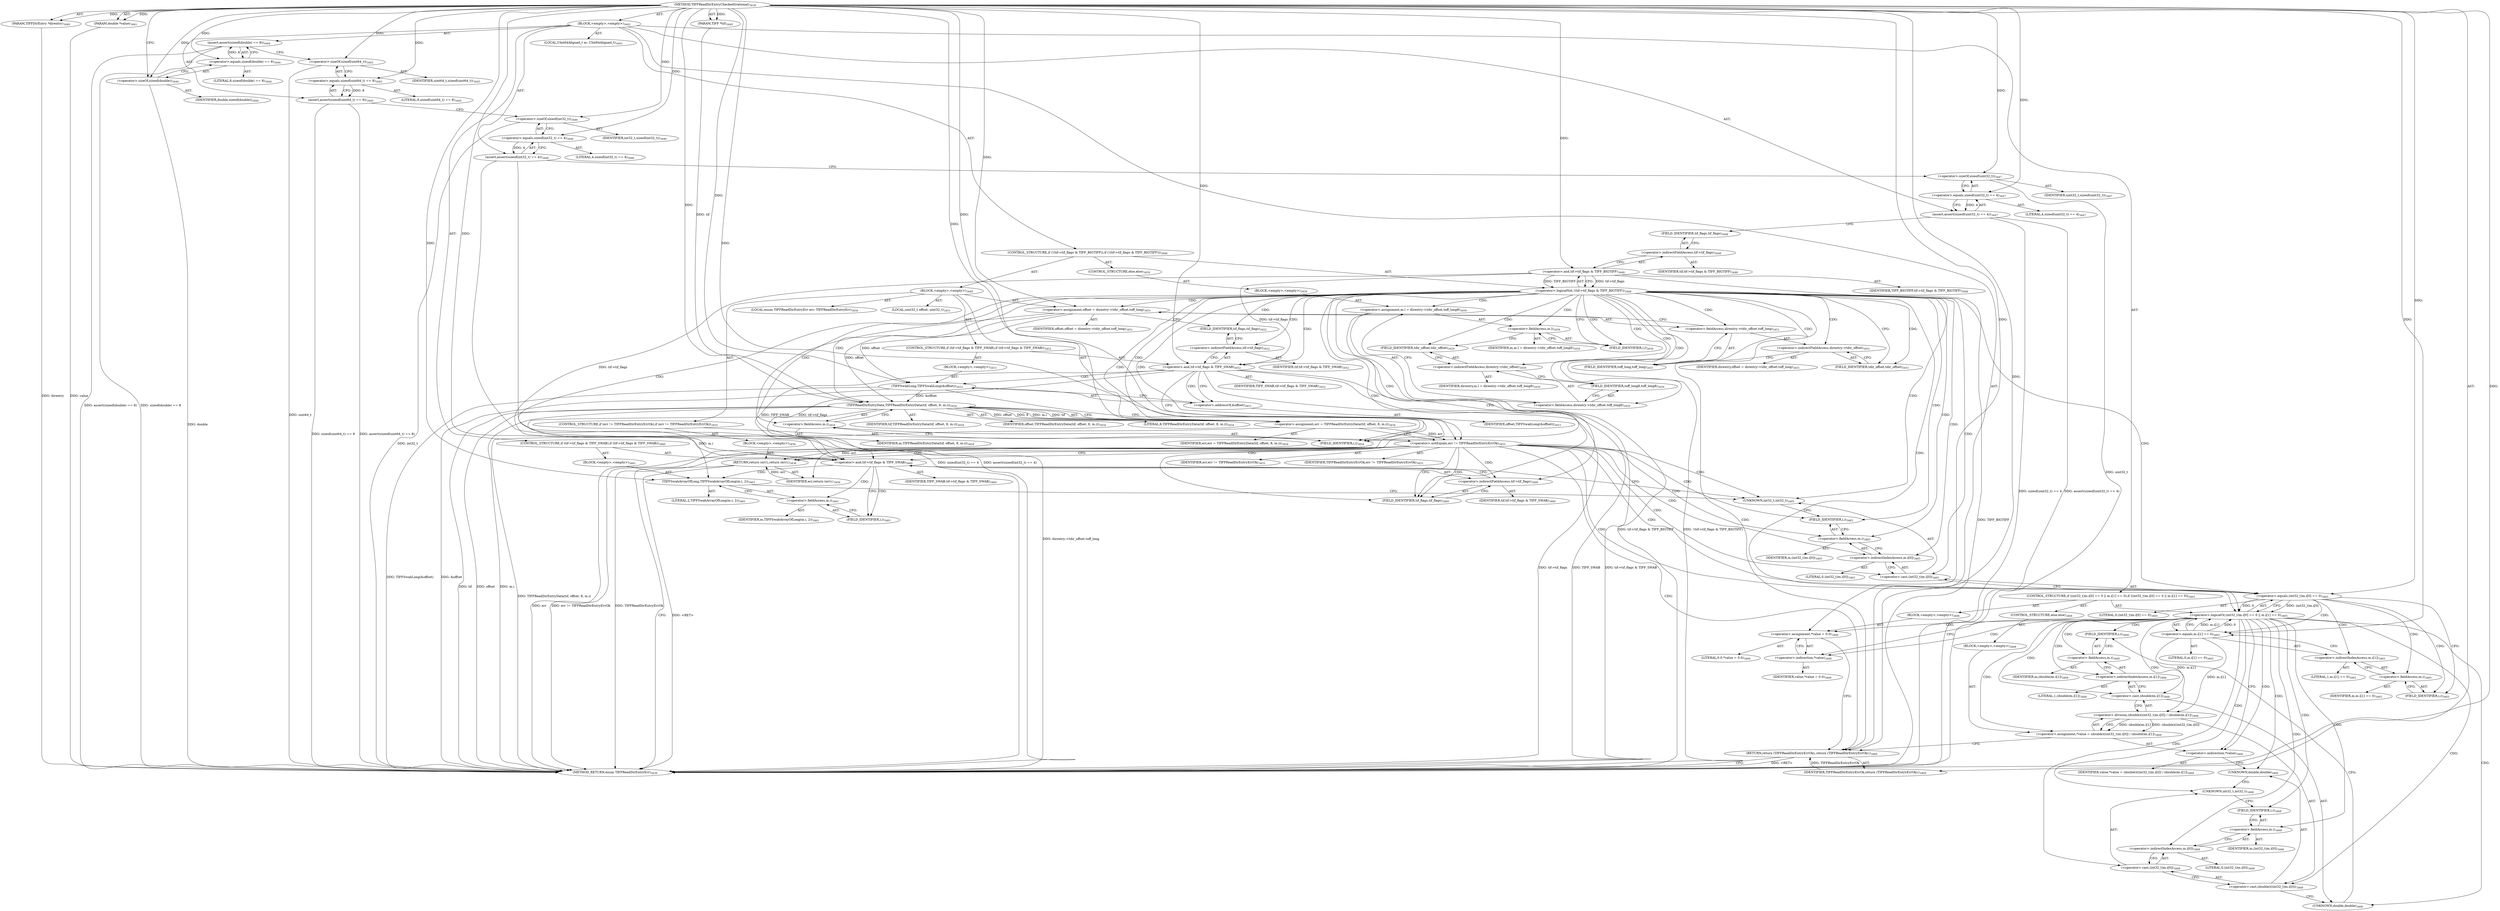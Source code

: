 digraph "TIFFReadDirEntryCheckedSrational" {  
"87036" [label = <(METHOD,TIFFReadDirEntryCheckedSrational)<SUB>3439</SUB>> ]
"87037" [label = <(PARAM,TIFF *tif)<SUB>3440</SUB>> ]
"87038" [label = <(PARAM,TIFFDirEntry *direntry)<SUB>3440</SUB>> ]
"87039" [label = <(PARAM,double *value)<SUB>3441</SUB>> ]
"87040" [label = <(BLOCK,&lt;empty&gt;,&lt;empty&gt;)<SUB>3442</SUB>> ]
"87041" [label = <(LOCAL,UInt64Aligned_t m: UInt64Aligned_t)<SUB>3443</SUB>> ]
"87042" [label = <(assert,assert(sizeof(double) == 8))<SUB>3444</SUB>> ]
"87043" [label = <(&lt;operator&gt;.equals,sizeof(double) == 8)<SUB>3444</SUB>> ]
"87044" [label = <(&lt;operator&gt;.sizeOf,sizeof(double))<SUB>3444</SUB>> ]
"87045" [label = <(IDENTIFIER,double,sizeof(double))<SUB>3444</SUB>> ]
"87046" [label = <(LITERAL,8,sizeof(double) == 8)<SUB>3444</SUB>> ]
"87047" [label = <(assert,assert(sizeof(uint64_t) == 8))<SUB>3445</SUB>> ]
"87048" [label = <(&lt;operator&gt;.equals,sizeof(uint64_t) == 8)<SUB>3445</SUB>> ]
"87049" [label = <(&lt;operator&gt;.sizeOf,sizeof(uint64_t))<SUB>3445</SUB>> ]
"87050" [label = <(IDENTIFIER,uint64_t,sizeof(uint64_t))<SUB>3445</SUB>> ]
"87051" [label = <(LITERAL,8,sizeof(uint64_t) == 8)<SUB>3445</SUB>> ]
"87052" [label = <(assert,assert(sizeof(int32_t) == 4))<SUB>3446</SUB>> ]
"87053" [label = <(&lt;operator&gt;.equals,sizeof(int32_t) == 4)<SUB>3446</SUB>> ]
"87054" [label = <(&lt;operator&gt;.sizeOf,sizeof(int32_t))<SUB>3446</SUB>> ]
"87055" [label = <(IDENTIFIER,int32_t,sizeof(int32_t))<SUB>3446</SUB>> ]
"87056" [label = <(LITERAL,4,sizeof(int32_t) == 4)<SUB>3446</SUB>> ]
"87057" [label = <(assert,assert(sizeof(uint32_t) == 4))<SUB>3447</SUB>> ]
"87058" [label = <(&lt;operator&gt;.equals,sizeof(uint32_t) == 4)<SUB>3447</SUB>> ]
"87059" [label = <(&lt;operator&gt;.sizeOf,sizeof(uint32_t))<SUB>3447</SUB>> ]
"87060" [label = <(IDENTIFIER,uint32_t,sizeof(uint32_t))<SUB>3447</SUB>> ]
"87061" [label = <(LITERAL,4,sizeof(uint32_t) == 4)<SUB>3447</SUB>> ]
"87062" [label = <(CONTROL_STRUCTURE,if (!(tif-&gt;tif_flags &amp; TIFF_BIGTIFF)),if (!(tif-&gt;tif_flags &amp; TIFF_BIGTIFF)))<SUB>3448</SUB>> ]
"87063" [label = <(&lt;operator&gt;.logicalNot,!(tif-&gt;tif_flags &amp; TIFF_BIGTIFF))<SUB>3448</SUB>> ]
"87064" [label = <(&lt;operator&gt;.and,tif-&gt;tif_flags &amp; TIFF_BIGTIFF)<SUB>3448</SUB>> ]
"87065" [label = <(&lt;operator&gt;.indirectFieldAccess,tif-&gt;tif_flags)<SUB>3448</SUB>> ]
"87066" [label = <(IDENTIFIER,tif,tif-&gt;tif_flags &amp; TIFF_BIGTIFF)<SUB>3448</SUB>> ]
"87067" [label = <(FIELD_IDENTIFIER,tif_flags,tif_flags)<SUB>3448</SUB>> ]
"87068" [label = <(IDENTIFIER,TIFF_BIGTIFF,tif-&gt;tif_flags &amp; TIFF_BIGTIFF)<SUB>3448</SUB>> ]
"87069" [label = <(BLOCK,&lt;empty&gt;,&lt;empty&gt;)<SUB>3449</SUB>> ]
"87070" [label = <(LOCAL,enum TIFFReadDirEntryErr err: TIFFReadDirEntryErr)<SUB>3450</SUB>> ]
"87071" [label = <(LOCAL,uint32_t offset: uint32_t)<SUB>3451</SUB>> ]
"87072" [label = <(&lt;operator&gt;.assignment,offset = direntry-&gt;tdir_offset.toff_long)<SUB>3451</SUB>> ]
"87073" [label = <(IDENTIFIER,offset,offset = direntry-&gt;tdir_offset.toff_long)<SUB>3451</SUB>> ]
"87074" [label = <(&lt;operator&gt;.fieldAccess,direntry-&gt;tdir_offset.toff_long)<SUB>3451</SUB>> ]
"87075" [label = <(&lt;operator&gt;.indirectFieldAccess,direntry-&gt;tdir_offset)<SUB>3451</SUB>> ]
"87076" [label = <(IDENTIFIER,direntry,offset = direntry-&gt;tdir_offset.toff_long)<SUB>3451</SUB>> ]
"87077" [label = <(FIELD_IDENTIFIER,tdir_offset,tdir_offset)<SUB>3451</SUB>> ]
"87078" [label = <(FIELD_IDENTIFIER,toff_long,toff_long)<SUB>3451</SUB>> ]
"87079" [label = <(CONTROL_STRUCTURE,if (tif-&gt;tif_flags &amp; TIFF_SWAB),if (tif-&gt;tif_flags &amp; TIFF_SWAB))<SUB>3452</SUB>> ]
"87080" [label = <(&lt;operator&gt;.and,tif-&gt;tif_flags &amp; TIFF_SWAB)<SUB>3452</SUB>> ]
"87081" [label = <(&lt;operator&gt;.indirectFieldAccess,tif-&gt;tif_flags)<SUB>3452</SUB>> ]
"87082" [label = <(IDENTIFIER,tif,tif-&gt;tif_flags &amp; TIFF_SWAB)<SUB>3452</SUB>> ]
"87083" [label = <(FIELD_IDENTIFIER,tif_flags,tif_flags)<SUB>3452</SUB>> ]
"87084" [label = <(IDENTIFIER,TIFF_SWAB,tif-&gt;tif_flags &amp; TIFF_SWAB)<SUB>3452</SUB>> ]
"87085" [label = <(BLOCK,&lt;empty&gt;,&lt;empty&gt;)<SUB>3453</SUB>> ]
"87086" [label = <(TIFFSwabLong,TIFFSwabLong(&amp;offset))<SUB>3453</SUB>> ]
"87087" [label = <(&lt;operator&gt;.addressOf,&amp;offset)<SUB>3453</SUB>> ]
"87088" [label = <(IDENTIFIER,offset,TIFFSwabLong(&amp;offset))<SUB>3453</SUB>> ]
"87089" [label = <(&lt;operator&gt;.assignment,err = TIFFReadDirEntryData(tif, offset, 8, m.i))<SUB>3454</SUB>> ]
"87090" [label = <(IDENTIFIER,err,err = TIFFReadDirEntryData(tif, offset, 8, m.i))<SUB>3454</SUB>> ]
"87091" [label = <(TIFFReadDirEntryData,TIFFReadDirEntryData(tif, offset, 8, m.i))<SUB>3454</SUB>> ]
"87092" [label = <(IDENTIFIER,tif,TIFFReadDirEntryData(tif, offset, 8, m.i))<SUB>3454</SUB>> ]
"87093" [label = <(IDENTIFIER,offset,TIFFReadDirEntryData(tif, offset, 8, m.i))<SUB>3454</SUB>> ]
"87094" [label = <(LITERAL,8,TIFFReadDirEntryData(tif, offset, 8, m.i))<SUB>3454</SUB>> ]
"87095" [label = <(&lt;operator&gt;.fieldAccess,m.i)<SUB>3454</SUB>> ]
"87096" [label = <(IDENTIFIER,m,TIFFReadDirEntryData(tif, offset, 8, m.i))<SUB>3454</SUB>> ]
"87097" [label = <(FIELD_IDENTIFIER,i,i)<SUB>3454</SUB>> ]
"87098" [label = <(CONTROL_STRUCTURE,if (err != TIFFReadDirEntryErrOk),if (err != TIFFReadDirEntryErrOk))<SUB>3455</SUB>> ]
"87099" [label = <(&lt;operator&gt;.notEquals,err != TIFFReadDirEntryErrOk)<SUB>3455</SUB>> ]
"87100" [label = <(IDENTIFIER,err,err != TIFFReadDirEntryErrOk)<SUB>3455</SUB>> ]
"87101" [label = <(IDENTIFIER,TIFFReadDirEntryErrOk,err != TIFFReadDirEntryErrOk)<SUB>3455</SUB>> ]
"87102" [label = <(BLOCK,&lt;empty&gt;,&lt;empty&gt;)<SUB>3456</SUB>> ]
"87103" [label = <(RETURN,return (err);,return (err);)<SUB>3456</SUB>> ]
"87104" [label = <(IDENTIFIER,err,return (err);)<SUB>3456</SUB>> ]
"87105" [label = <(CONTROL_STRUCTURE,else,else)<SUB>3459</SUB>> ]
"87106" [label = <(BLOCK,&lt;empty&gt;,&lt;empty&gt;)<SUB>3459</SUB>> ]
"87107" [label = <(&lt;operator&gt;.assignment,m.l = direntry-&gt;tdir_offset.toff_long8)<SUB>3459</SUB>> ]
"87108" [label = <(&lt;operator&gt;.fieldAccess,m.l)<SUB>3459</SUB>> ]
"87109" [label = <(IDENTIFIER,m,m.l = direntry-&gt;tdir_offset.toff_long8)<SUB>3459</SUB>> ]
"87110" [label = <(FIELD_IDENTIFIER,l,l)<SUB>3459</SUB>> ]
"87111" [label = <(&lt;operator&gt;.fieldAccess,direntry-&gt;tdir_offset.toff_long8)<SUB>3459</SUB>> ]
"87112" [label = <(&lt;operator&gt;.indirectFieldAccess,direntry-&gt;tdir_offset)<SUB>3459</SUB>> ]
"87113" [label = <(IDENTIFIER,direntry,m.l = direntry-&gt;tdir_offset.toff_long8)<SUB>3459</SUB>> ]
"87114" [label = <(FIELD_IDENTIFIER,tdir_offset,tdir_offset)<SUB>3459</SUB>> ]
"87115" [label = <(FIELD_IDENTIFIER,toff_long8,toff_long8)<SUB>3459</SUB>> ]
"87116" [label = <(CONTROL_STRUCTURE,if (tif-&gt;tif_flags &amp; TIFF_SWAB),if (tif-&gt;tif_flags &amp; TIFF_SWAB))<SUB>3460</SUB>> ]
"87117" [label = <(&lt;operator&gt;.and,tif-&gt;tif_flags &amp; TIFF_SWAB)<SUB>3460</SUB>> ]
"87118" [label = <(&lt;operator&gt;.indirectFieldAccess,tif-&gt;tif_flags)<SUB>3460</SUB>> ]
"87119" [label = <(IDENTIFIER,tif,tif-&gt;tif_flags &amp; TIFF_SWAB)<SUB>3460</SUB>> ]
"87120" [label = <(FIELD_IDENTIFIER,tif_flags,tif_flags)<SUB>3460</SUB>> ]
"87121" [label = <(IDENTIFIER,TIFF_SWAB,tif-&gt;tif_flags &amp; TIFF_SWAB)<SUB>3460</SUB>> ]
"87122" [label = <(BLOCK,&lt;empty&gt;,&lt;empty&gt;)<SUB>3461</SUB>> ]
"87123" [label = <(TIFFSwabArrayOfLong,TIFFSwabArrayOfLong(m.i, 2))<SUB>3461</SUB>> ]
"87124" [label = <(&lt;operator&gt;.fieldAccess,m.i)<SUB>3461</SUB>> ]
"87125" [label = <(IDENTIFIER,m,TIFFSwabArrayOfLong(m.i, 2))<SUB>3461</SUB>> ]
"87126" [label = <(FIELD_IDENTIFIER,i,i)<SUB>3461</SUB>> ]
"87127" [label = <(LITERAL,2,TIFFSwabArrayOfLong(m.i, 2))<SUB>3461</SUB>> ]
"87128" [label = <(CONTROL_STRUCTURE,if ((int32_t)m.i[0] == 0 || m.i[1] == 0),if ((int32_t)m.i[0] == 0 || m.i[1] == 0))<SUB>3465</SUB>> ]
"87129" [label = <(&lt;operator&gt;.logicalOr,(int32_t)m.i[0] == 0 || m.i[1] == 0)<SUB>3465</SUB>> ]
"87130" [label = <(&lt;operator&gt;.equals,(int32_t)m.i[0] == 0)<SUB>3465</SUB>> ]
"87131" [label = <(&lt;operator&gt;.cast,(int32_t)m.i[0])<SUB>3465</SUB>> ]
"87132" [label = <(UNKNOWN,int32_t,int32_t)<SUB>3465</SUB>> ]
"87133" [label = <(&lt;operator&gt;.indirectIndexAccess,m.i[0])<SUB>3465</SUB>> ]
"87134" [label = <(&lt;operator&gt;.fieldAccess,m.i)<SUB>3465</SUB>> ]
"87135" [label = <(IDENTIFIER,m,(int32_t)m.i[0])<SUB>3465</SUB>> ]
"87136" [label = <(FIELD_IDENTIFIER,i,i)<SUB>3465</SUB>> ]
"87137" [label = <(LITERAL,0,(int32_t)m.i[0])<SUB>3465</SUB>> ]
"87138" [label = <(LITERAL,0,(int32_t)m.i[0] == 0)<SUB>3465</SUB>> ]
"87139" [label = <(&lt;operator&gt;.equals,m.i[1] == 0)<SUB>3465</SUB>> ]
"87140" [label = <(&lt;operator&gt;.indirectIndexAccess,m.i[1])<SUB>3465</SUB>> ]
"87141" [label = <(&lt;operator&gt;.fieldAccess,m.i)<SUB>3465</SUB>> ]
"87142" [label = <(IDENTIFIER,m,m.i[1] == 0)<SUB>3465</SUB>> ]
"87143" [label = <(FIELD_IDENTIFIER,i,i)<SUB>3465</SUB>> ]
"87144" [label = <(LITERAL,1,m.i[1] == 0)<SUB>3465</SUB>> ]
"87145" [label = <(LITERAL,0,m.i[1] == 0)<SUB>3465</SUB>> ]
"87146" [label = <(BLOCK,&lt;empty&gt;,&lt;empty&gt;)<SUB>3466</SUB>> ]
"87147" [label = <(&lt;operator&gt;.assignment,*value = 0.0)<SUB>3466</SUB>> ]
"87148" [label = <(&lt;operator&gt;.indirection,*value)<SUB>3466</SUB>> ]
"87149" [label = <(IDENTIFIER,value,*value = 0.0)<SUB>3466</SUB>> ]
"87150" [label = <(LITERAL,0.0,*value = 0.0)<SUB>3466</SUB>> ]
"87151" [label = <(CONTROL_STRUCTURE,else,else)<SUB>3468</SUB>> ]
"87152" [label = <(BLOCK,&lt;empty&gt;,&lt;empty&gt;)<SUB>3468</SUB>> ]
"87153" [label = <(&lt;operator&gt;.assignment,*value = (double)((int32_t)m.i[0]) / (double)m.i[1])<SUB>3468</SUB>> ]
"87154" [label = <(&lt;operator&gt;.indirection,*value)<SUB>3468</SUB>> ]
"87155" [label = <(IDENTIFIER,value,*value = (double)((int32_t)m.i[0]) / (double)m.i[1])<SUB>3468</SUB>> ]
"87156" [label = <(&lt;operator&gt;.division,(double)((int32_t)m.i[0]) / (double)m.i[1])<SUB>3468</SUB>> ]
"87157" [label = <(&lt;operator&gt;.cast,(double)((int32_t)m.i[0]))<SUB>3468</SUB>> ]
"87158" [label = <(UNKNOWN,double,double)<SUB>3468</SUB>> ]
"87159" [label = <(&lt;operator&gt;.cast,(int32_t)m.i[0])<SUB>3468</SUB>> ]
"87160" [label = <(UNKNOWN,int32_t,int32_t)<SUB>3468</SUB>> ]
"87161" [label = <(&lt;operator&gt;.indirectIndexAccess,m.i[0])<SUB>3468</SUB>> ]
"87162" [label = <(&lt;operator&gt;.fieldAccess,m.i)<SUB>3468</SUB>> ]
"87163" [label = <(IDENTIFIER,m,(int32_t)m.i[0])<SUB>3468</SUB>> ]
"87164" [label = <(FIELD_IDENTIFIER,i,i)<SUB>3468</SUB>> ]
"87165" [label = <(LITERAL,0,(int32_t)m.i[0])<SUB>3468</SUB>> ]
"87166" [label = <(&lt;operator&gt;.cast,(double)m.i[1])<SUB>3468</SUB>> ]
"87167" [label = <(UNKNOWN,double,double)<SUB>3468</SUB>> ]
"87168" [label = <(&lt;operator&gt;.indirectIndexAccess,m.i[1])<SUB>3468</SUB>> ]
"87169" [label = <(&lt;operator&gt;.fieldAccess,m.i)<SUB>3468</SUB>> ]
"87170" [label = <(IDENTIFIER,m,(double)m.i[1])<SUB>3468</SUB>> ]
"87171" [label = <(FIELD_IDENTIFIER,i,i)<SUB>3468</SUB>> ]
"87172" [label = <(LITERAL,1,(double)m.i[1])<SUB>3468</SUB>> ]
"87173" [label = <(RETURN,return (TIFFReadDirEntryErrOk);,return (TIFFReadDirEntryErrOk);)<SUB>3469</SUB>> ]
"87174" [label = <(IDENTIFIER,TIFFReadDirEntryErrOk,return (TIFFReadDirEntryErrOk);)<SUB>3469</SUB>> ]
"87175" [label = <(METHOD_RETURN,enum TIFFReadDirEntryErr)<SUB>3439</SUB>> ]
  "87036" -> "87037"  [ label = "AST: "] 
  "87036" -> "87038"  [ label = "AST: "] 
  "87036" -> "87039"  [ label = "AST: "] 
  "87036" -> "87040"  [ label = "AST: "] 
  "87036" -> "87175"  [ label = "AST: "] 
  "87040" -> "87041"  [ label = "AST: "] 
  "87040" -> "87042"  [ label = "AST: "] 
  "87040" -> "87047"  [ label = "AST: "] 
  "87040" -> "87052"  [ label = "AST: "] 
  "87040" -> "87057"  [ label = "AST: "] 
  "87040" -> "87062"  [ label = "AST: "] 
  "87040" -> "87116"  [ label = "AST: "] 
  "87040" -> "87128"  [ label = "AST: "] 
  "87040" -> "87173"  [ label = "AST: "] 
  "87042" -> "87043"  [ label = "AST: "] 
  "87043" -> "87044"  [ label = "AST: "] 
  "87043" -> "87046"  [ label = "AST: "] 
  "87044" -> "87045"  [ label = "AST: "] 
  "87047" -> "87048"  [ label = "AST: "] 
  "87048" -> "87049"  [ label = "AST: "] 
  "87048" -> "87051"  [ label = "AST: "] 
  "87049" -> "87050"  [ label = "AST: "] 
  "87052" -> "87053"  [ label = "AST: "] 
  "87053" -> "87054"  [ label = "AST: "] 
  "87053" -> "87056"  [ label = "AST: "] 
  "87054" -> "87055"  [ label = "AST: "] 
  "87057" -> "87058"  [ label = "AST: "] 
  "87058" -> "87059"  [ label = "AST: "] 
  "87058" -> "87061"  [ label = "AST: "] 
  "87059" -> "87060"  [ label = "AST: "] 
  "87062" -> "87063"  [ label = "AST: "] 
  "87062" -> "87069"  [ label = "AST: "] 
  "87062" -> "87105"  [ label = "AST: "] 
  "87063" -> "87064"  [ label = "AST: "] 
  "87064" -> "87065"  [ label = "AST: "] 
  "87064" -> "87068"  [ label = "AST: "] 
  "87065" -> "87066"  [ label = "AST: "] 
  "87065" -> "87067"  [ label = "AST: "] 
  "87069" -> "87070"  [ label = "AST: "] 
  "87069" -> "87071"  [ label = "AST: "] 
  "87069" -> "87072"  [ label = "AST: "] 
  "87069" -> "87079"  [ label = "AST: "] 
  "87069" -> "87089"  [ label = "AST: "] 
  "87069" -> "87098"  [ label = "AST: "] 
  "87072" -> "87073"  [ label = "AST: "] 
  "87072" -> "87074"  [ label = "AST: "] 
  "87074" -> "87075"  [ label = "AST: "] 
  "87074" -> "87078"  [ label = "AST: "] 
  "87075" -> "87076"  [ label = "AST: "] 
  "87075" -> "87077"  [ label = "AST: "] 
  "87079" -> "87080"  [ label = "AST: "] 
  "87079" -> "87085"  [ label = "AST: "] 
  "87080" -> "87081"  [ label = "AST: "] 
  "87080" -> "87084"  [ label = "AST: "] 
  "87081" -> "87082"  [ label = "AST: "] 
  "87081" -> "87083"  [ label = "AST: "] 
  "87085" -> "87086"  [ label = "AST: "] 
  "87086" -> "87087"  [ label = "AST: "] 
  "87087" -> "87088"  [ label = "AST: "] 
  "87089" -> "87090"  [ label = "AST: "] 
  "87089" -> "87091"  [ label = "AST: "] 
  "87091" -> "87092"  [ label = "AST: "] 
  "87091" -> "87093"  [ label = "AST: "] 
  "87091" -> "87094"  [ label = "AST: "] 
  "87091" -> "87095"  [ label = "AST: "] 
  "87095" -> "87096"  [ label = "AST: "] 
  "87095" -> "87097"  [ label = "AST: "] 
  "87098" -> "87099"  [ label = "AST: "] 
  "87098" -> "87102"  [ label = "AST: "] 
  "87099" -> "87100"  [ label = "AST: "] 
  "87099" -> "87101"  [ label = "AST: "] 
  "87102" -> "87103"  [ label = "AST: "] 
  "87103" -> "87104"  [ label = "AST: "] 
  "87105" -> "87106"  [ label = "AST: "] 
  "87106" -> "87107"  [ label = "AST: "] 
  "87107" -> "87108"  [ label = "AST: "] 
  "87107" -> "87111"  [ label = "AST: "] 
  "87108" -> "87109"  [ label = "AST: "] 
  "87108" -> "87110"  [ label = "AST: "] 
  "87111" -> "87112"  [ label = "AST: "] 
  "87111" -> "87115"  [ label = "AST: "] 
  "87112" -> "87113"  [ label = "AST: "] 
  "87112" -> "87114"  [ label = "AST: "] 
  "87116" -> "87117"  [ label = "AST: "] 
  "87116" -> "87122"  [ label = "AST: "] 
  "87117" -> "87118"  [ label = "AST: "] 
  "87117" -> "87121"  [ label = "AST: "] 
  "87118" -> "87119"  [ label = "AST: "] 
  "87118" -> "87120"  [ label = "AST: "] 
  "87122" -> "87123"  [ label = "AST: "] 
  "87123" -> "87124"  [ label = "AST: "] 
  "87123" -> "87127"  [ label = "AST: "] 
  "87124" -> "87125"  [ label = "AST: "] 
  "87124" -> "87126"  [ label = "AST: "] 
  "87128" -> "87129"  [ label = "AST: "] 
  "87128" -> "87146"  [ label = "AST: "] 
  "87128" -> "87151"  [ label = "AST: "] 
  "87129" -> "87130"  [ label = "AST: "] 
  "87129" -> "87139"  [ label = "AST: "] 
  "87130" -> "87131"  [ label = "AST: "] 
  "87130" -> "87138"  [ label = "AST: "] 
  "87131" -> "87132"  [ label = "AST: "] 
  "87131" -> "87133"  [ label = "AST: "] 
  "87133" -> "87134"  [ label = "AST: "] 
  "87133" -> "87137"  [ label = "AST: "] 
  "87134" -> "87135"  [ label = "AST: "] 
  "87134" -> "87136"  [ label = "AST: "] 
  "87139" -> "87140"  [ label = "AST: "] 
  "87139" -> "87145"  [ label = "AST: "] 
  "87140" -> "87141"  [ label = "AST: "] 
  "87140" -> "87144"  [ label = "AST: "] 
  "87141" -> "87142"  [ label = "AST: "] 
  "87141" -> "87143"  [ label = "AST: "] 
  "87146" -> "87147"  [ label = "AST: "] 
  "87147" -> "87148"  [ label = "AST: "] 
  "87147" -> "87150"  [ label = "AST: "] 
  "87148" -> "87149"  [ label = "AST: "] 
  "87151" -> "87152"  [ label = "AST: "] 
  "87152" -> "87153"  [ label = "AST: "] 
  "87153" -> "87154"  [ label = "AST: "] 
  "87153" -> "87156"  [ label = "AST: "] 
  "87154" -> "87155"  [ label = "AST: "] 
  "87156" -> "87157"  [ label = "AST: "] 
  "87156" -> "87166"  [ label = "AST: "] 
  "87157" -> "87158"  [ label = "AST: "] 
  "87157" -> "87159"  [ label = "AST: "] 
  "87159" -> "87160"  [ label = "AST: "] 
  "87159" -> "87161"  [ label = "AST: "] 
  "87161" -> "87162"  [ label = "AST: "] 
  "87161" -> "87165"  [ label = "AST: "] 
  "87162" -> "87163"  [ label = "AST: "] 
  "87162" -> "87164"  [ label = "AST: "] 
  "87166" -> "87167"  [ label = "AST: "] 
  "87166" -> "87168"  [ label = "AST: "] 
  "87168" -> "87169"  [ label = "AST: "] 
  "87168" -> "87172"  [ label = "AST: "] 
  "87169" -> "87170"  [ label = "AST: "] 
  "87169" -> "87171"  [ label = "AST: "] 
  "87173" -> "87174"  [ label = "AST: "] 
  "87042" -> "87049"  [ label = "CFG: "] 
  "87047" -> "87054"  [ label = "CFG: "] 
  "87052" -> "87059"  [ label = "CFG: "] 
  "87057" -> "87067"  [ label = "CFG: "] 
  "87173" -> "87175"  [ label = "CFG: "] 
  "87043" -> "87042"  [ label = "CFG: "] 
  "87048" -> "87047"  [ label = "CFG: "] 
  "87053" -> "87052"  [ label = "CFG: "] 
  "87058" -> "87057"  [ label = "CFG: "] 
  "87063" -> "87077"  [ label = "CFG: "] 
  "87063" -> "87110"  [ label = "CFG: "] 
  "87117" -> "87132"  [ label = "CFG: "] 
  "87117" -> "87126"  [ label = "CFG: "] 
  "87129" -> "87148"  [ label = "CFG: "] 
  "87129" -> "87154"  [ label = "CFG: "] 
  "87044" -> "87043"  [ label = "CFG: "] 
  "87049" -> "87048"  [ label = "CFG: "] 
  "87054" -> "87053"  [ label = "CFG: "] 
  "87059" -> "87058"  [ label = "CFG: "] 
  "87064" -> "87063"  [ label = "CFG: "] 
  "87072" -> "87083"  [ label = "CFG: "] 
  "87089" -> "87099"  [ label = "CFG: "] 
  "87118" -> "87117"  [ label = "CFG: "] 
  "87123" -> "87132"  [ label = "CFG: "] 
  "87130" -> "87129"  [ label = "CFG: "] 
  "87130" -> "87143"  [ label = "CFG: "] 
  "87139" -> "87129"  [ label = "CFG: "] 
  "87147" -> "87173"  [ label = "CFG: "] 
  "87065" -> "87064"  [ label = "CFG: "] 
  "87074" -> "87072"  [ label = "CFG: "] 
  "87080" -> "87087"  [ label = "CFG: "] 
  "87080" -> "87097"  [ label = "CFG: "] 
  "87091" -> "87089"  [ label = "CFG: "] 
  "87099" -> "87103"  [ label = "CFG: "] 
  "87099" -> "87120"  [ label = "CFG: "] 
  "87107" -> "87120"  [ label = "CFG: "] 
  "87120" -> "87118"  [ label = "CFG: "] 
  "87124" -> "87123"  [ label = "CFG: "] 
  "87131" -> "87130"  [ label = "CFG: "] 
  "87140" -> "87139"  [ label = "CFG: "] 
  "87148" -> "87147"  [ label = "CFG: "] 
  "87153" -> "87173"  [ label = "CFG: "] 
  "87067" -> "87065"  [ label = "CFG: "] 
  "87075" -> "87078"  [ label = "CFG: "] 
  "87078" -> "87074"  [ label = "CFG: "] 
  "87081" -> "87080"  [ label = "CFG: "] 
  "87086" -> "87097"  [ label = "CFG: "] 
  "87095" -> "87091"  [ label = "CFG: "] 
  "87103" -> "87175"  [ label = "CFG: "] 
  "87108" -> "87114"  [ label = "CFG: "] 
  "87111" -> "87107"  [ label = "CFG: "] 
  "87126" -> "87124"  [ label = "CFG: "] 
  "87132" -> "87136"  [ label = "CFG: "] 
  "87133" -> "87131"  [ label = "CFG: "] 
  "87141" -> "87140"  [ label = "CFG: "] 
  "87154" -> "87158"  [ label = "CFG: "] 
  "87156" -> "87153"  [ label = "CFG: "] 
  "87077" -> "87075"  [ label = "CFG: "] 
  "87083" -> "87081"  [ label = "CFG: "] 
  "87087" -> "87086"  [ label = "CFG: "] 
  "87097" -> "87095"  [ label = "CFG: "] 
  "87110" -> "87108"  [ label = "CFG: "] 
  "87112" -> "87115"  [ label = "CFG: "] 
  "87115" -> "87111"  [ label = "CFG: "] 
  "87134" -> "87133"  [ label = "CFG: "] 
  "87143" -> "87141"  [ label = "CFG: "] 
  "87157" -> "87167"  [ label = "CFG: "] 
  "87166" -> "87156"  [ label = "CFG: "] 
  "87114" -> "87112"  [ label = "CFG: "] 
  "87136" -> "87134"  [ label = "CFG: "] 
  "87158" -> "87160"  [ label = "CFG: "] 
  "87159" -> "87157"  [ label = "CFG: "] 
  "87167" -> "87171"  [ label = "CFG: "] 
  "87168" -> "87166"  [ label = "CFG: "] 
  "87160" -> "87164"  [ label = "CFG: "] 
  "87161" -> "87159"  [ label = "CFG: "] 
  "87169" -> "87168"  [ label = "CFG: "] 
  "87162" -> "87161"  [ label = "CFG: "] 
  "87171" -> "87169"  [ label = "CFG: "] 
  "87164" -> "87162"  [ label = "CFG: "] 
  "87036" -> "87044"  [ label = "CFG: "] 
  "87103" -> "87175"  [ label = "DDG: &lt;RET&gt;"] 
  "87173" -> "87175"  [ label = "DDG: &lt;RET&gt;"] 
  "87038" -> "87175"  [ label = "DDG: direntry"] 
  "87039" -> "87175"  [ label = "DDG: value"] 
  "87042" -> "87175"  [ label = "DDG: sizeof(double) == 8"] 
  "87042" -> "87175"  [ label = "DDG: assert(sizeof(double) == 8)"] 
  "87047" -> "87175"  [ label = "DDG: sizeof(uint64_t) == 8"] 
  "87047" -> "87175"  [ label = "DDG: assert(sizeof(uint64_t) == 8)"] 
  "87052" -> "87175"  [ label = "DDG: sizeof(int32_t) == 4"] 
  "87052" -> "87175"  [ label = "DDG: assert(sizeof(int32_t) == 4)"] 
  "87057" -> "87175"  [ label = "DDG: sizeof(uint32_t) == 4"] 
  "87057" -> "87175"  [ label = "DDG: assert(sizeof(uint32_t) == 4)"] 
  "87063" -> "87175"  [ label = "DDG: tif-&gt;tif_flags &amp; TIFF_BIGTIFF"] 
  "87063" -> "87175"  [ label = "DDG: !(tif-&gt;tif_flags &amp; TIFF_BIGTIFF)"] 
  "87072" -> "87175"  [ label = "DDG: direntry-&gt;tdir_offset.toff_long"] 
  "87080" -> "87175"  [ label = "DDG: tif-&gt;tif_flags"] 
  "87080" -> "87175"  [ label = "DDG: TIFF_SWAB"] 
  "87080" -> "87175"  [ label = "DDG: tif-&gt;tif_flags &amp; TIFF_SWAB"] 
  "87086" -> "87175"  [ label = "DDG: &amp;offset"] 
  "87086" -> "87175"  [ label = "DDG: TIFFSwabLong(&amp;offset)"] 
  "87091" -> "87175"  [ label = "DDG: tif"] 
  "87091" -> "87175"  [ label = "DDG: offset"] 
  "87091" -> "87175"  [ label = "DDG: m.i"] 
  "87089" -> "87175"  [ label = "DDG: TIFFReadDirEntryData(tif, offset, 8, m.i)"] 
  "87099" -> "87175"  [ label = "DDG: err"] 
  "87099" -> "87175"  [ label = "DDG: err != TIFFReadDirEntryErrOk"] 
  "87049" -> "87175"  [ label = "DDG: uint64_t"] 
  "87059" -> "87175"  [ label = "DDG: uint32_t"] 
  "87099" -> "87175"  [ label = "DDG: TIFFReadDirEntryErrOk"] 
  "87064" -> "87175"  [ label = "DDG: TIFF_BIGTIFF"] 
  "87054" -> "87175"  [ label = "DDG: int32_t"] 
  "87044" -> "87175"  [ label = "DDG: double"] 
  "87036" -> "87037"  [ label = "DDG: "] 
  "87036" -> "87038"  [ label = "DDG: "] 
  "87036" -> "87039"  [ label = "DDG: "] 
  "87174" -> "87173"  [ label = "DDG: TIFFReadDirEntryErrOk"] 
  "87036" -> "87173"  [ label = "DDG: "] 
  "87043" -> "87042"  [ label = "DDG: 8"] 
  "87048" -> "87047"  [ label = "DDG: 8"] 
  "87053" -> "87052"  [ label = "DDG: 4"] 
  "87058" -> "87057"  [ label = "DDG: 4"] 
  "87036" -> "87174"  [ label = "DDG: "] 
  "87036" -> "87043"  [ label = "DDG: "] 
  "87036" -> "87048"  [ label = "DDG: "] 
  "87036" -> "87053"  [ label = "DDG: "] 
  "87036" -> "87058"  [ label = "DDG: "] 
  "87064" -> "87063"  [ label = "DDG: tif-&gt;tif_flags"] 
  "87064" -> "87063"  [ label = "DDG: TIFF_BIGTIFF"] 
  "87091" -> "87089"  [ label = "DDG: tif"] 
  "87091" -> "87089"  [ label = "DDG: offset"] 
  "87091" -> "87089"  [ label = "DDG: 8"] 
  "87091" -> "87089"  [ label = "DDG: m.i"] 
  "87064" -> "87117"  [ label = "DDG: tif-&gt;tif_flags"] 
  "87080" -> "87117"  [ label = "DDG: tif-&gt;tif_flags"] 
  "87080" -> "87117"  [ label = "DDG: TIFF_SWAB"] 
  "87036" -> "87117"  [ label = "DDG: "] 
  "87130" -> "87129"  [ label = "DDG: (int32_t)m.i[0]"] 
  "87130" -> "87129"  [ label = "DDG: 0"] 
  "87139" -> "87129"  [ label = "DDG: m.i[1]"] 
  "87139" -> "87129"  [ label = "DDG: 0"] 
  "87036" -> "87147"  [ label = "DDG: "] 
  "87036" -> "87044"  [ label = "DDG: "] 
  "87036" -> "87049"  [ label = "DDG: "] 
  "87036" -> "87054"  [ label = "DDG: "] 
  "87036" -> "87059"  [ label = "DDG: "] 
  "87036" -> "87064"  [ label = "DDG: "] 
  "87036" -> "87072"  [ label = "DDG: "] 
  "87036" -> "87089"  [ label = "DDG: "] 
  "87091" -> "87123"  [ label = "DDG: m.i"] 
  "87036" -> "87123"  [ label = "DDG: "] 
  "87036" -> "87130"  [ label = "DDG: "] 
  "87036" -> "87139"  [ label = "DDG: "] 
  "87156" -> "87153"  [ label = "DDG: (double)((int32_t)m.i[0])"] 
  "87156" -> "87153"  [ label = "DDG: (double)m.i[1]"] 
  "87064" -> "87080"  [ label = "DDG: tif-&gt;tif_flags"] 
  "87036" -> "87080"  [ label = "DDG: "] 
  "87037" -> "87091"  [ label = "DDG: tif"] 
  "87036" -> "87091"  [ label = "DDG: "] 
  "87072" -> "87091"  [ label = "DDG: offset"] 
  "87086" -> "87091"  [ label = "DDG: &amp;offset"] 
  "87089" -> "87099"  [ label = "DDG: err"] 
  "87036" -> "87099"  [ label = "DDG: "] 
  "87104" -> "87103"  [ label = "DDG: err"] 
  "87099" -> "87103"  [ label = "DDG: err"] 
  "87072" -> "87086"  [ label = "DDG: offset"] 
  "87036" -> "87086"  [ label = "DDG: "] 
  "87036" -> "87104"  [ label = "DDG: "] 
  "87139" -> "87156"  [ label = "DDG: m.i[1]"] 
  "87139" -> "87166"  [ label = "DDG: m.i[1]"] 
  "87063" -> "87108"  [ label = "CDG: "] 
  "87063" -> "87133"  [ label = "CDG: "] 
  "87063" -> "87078"  [ label = "CDG: "] 
  "87063" -> "87075"  [ label = "CDG: "] 
  "87063" -> "87099"  [ label = "CDG: "] 
  "87063" -> "87131"  [ label = "CDG: "] 
  "87063" -> "87130"  [ label = "CDG: "] 
  "87063" -> "87095"  [ label = "CDG: "] 
  "87063" -> "87083"  [ label = "CDG: "] 
  "87063" -> "87091"  [ label = "CDG: "] 
  "87063" -> "87173"  [ label = "CDG: "] 
  "87063" -> "87134"  [ label = "CDG: "] 
  "87063" -> "87120"  [ label = "CDG: "] 
  "87063" -> "87136"  [ label = "CDG: "] 
  "87063" -> "87118"  [ label = "CDG: "] 
  "87063" -> "87117"  [ label = "CDG: "] 
  "87063" -> "87110"  [ label = "CDG: "] 
  "87063" -> "87074"  [ label = "CDG: "] 
  "87063" -> "87129"  [ label = "CDG: "] 
  "87063" -> "87077"  [ label = "CDG: "] 
  "87063" -> "87097"  [ label = "CDG: "] 
  "87063" -> "87115"  [ label = "CDG: "] 
  "87063" -> "87111"  [ label = "CDG: "] 
  "87063" -> "87112"  [ label = "CDG: "] 
  "87063" -> "87081"  [ label = "CDG: "] 
  "87063" -> "87114"  [ label = "CDG: "] 
  "87063" -> "87107"  [ label = "CDG: "] 
  "87063" -> "87132"  [ label = "CDG: "] 
  "87063" -> "87089"  [ label = "CDG: "] 
  "87063" -> "87072"  [ label = "CDG: "] 
  "87063" -> "87080"  [ label = "CDG: "] 
  "87117" -> "87126"  [ label = "CDG: "] 
  "87117" -> "87124"  [ label = "CDG: "] 
  "87117" -> "87123"  [ label = "CDG: "] 
  "87129" -> "87160"  [ label = "CDG: "] 
  "87129" -> "87169"  [ label = "CDG: "] 
  "87129" -> "87168"  [ label = "CDG: "] 
  "87129" -> "87147"  [ label = "CDG: "] 
  "87129" -> "87164"  [ label = "CDG: "] 
  "87129" -> "87157"  [ label = "CDG: "] 
  "87129" -> "87148"  [ label = "CDG: "] 
  "87129" -> "87153"  [ label = "CDG: "] 
  "87129" -> "87158"  [ label = "CDG: "] 
  "87129" -> "87162"  [ label = "CDG: "] 
  "87129" -> "87171"  [ label = "CDG: "] 
  "87129" -> "87161"  [ label = "CDG: "] 
  "87129" -> "87154"  [ label = "CDG: "] 
  "87129" -> "87156"  [ label = "CDG: "] 
  "87129" -> "87167"  [ label = "CDG: "] 
  "87129" -> "87159"  [ label = "CDG: "] 
  "87129" -> "87166"  [ label = "CDG: "] 
  "87130" -> "87143"  [ label = "CDG: "] 
  "87130" -> "87139"  [ label = "CDG: "] 
  "87130" -> "87140"  [ label = "CDG: "] 
  "87130" -> "87141"  [ label = "CDG: "] 
  "87080" -> "87086"  [ label = "CDG: "] 
  "87080" -> "87087"  [ label = "CDG: "] 
  "87099" -> "87133"  [ label = "CDG: "] 
  "87099" -> "87103"  [ label = "CDG: "] 
  "87099" -> "87131"  [ label = "CDG: "] 
  "87099" -> "87130"  [ label = "CDG: "] 
  "87099" -> "87173"  [ label = "CDG: "] 
  "87099" -> "87134"  [ label = "CDG: "] 
  "87099" -> "87120"  [ label = "CDG: "] 
  "87099" -> "87136"  [ label = "CDG: "] 
  "87099" -> "87118"  [ label = "CDG: "] 
  "87099" -> "87117"  [ label = "CDG: "] 
  "87099" -> "87129"  [ label = "CDG: "] 
  "87099" -> "87132"  [ label = "CDG: "] 
}
